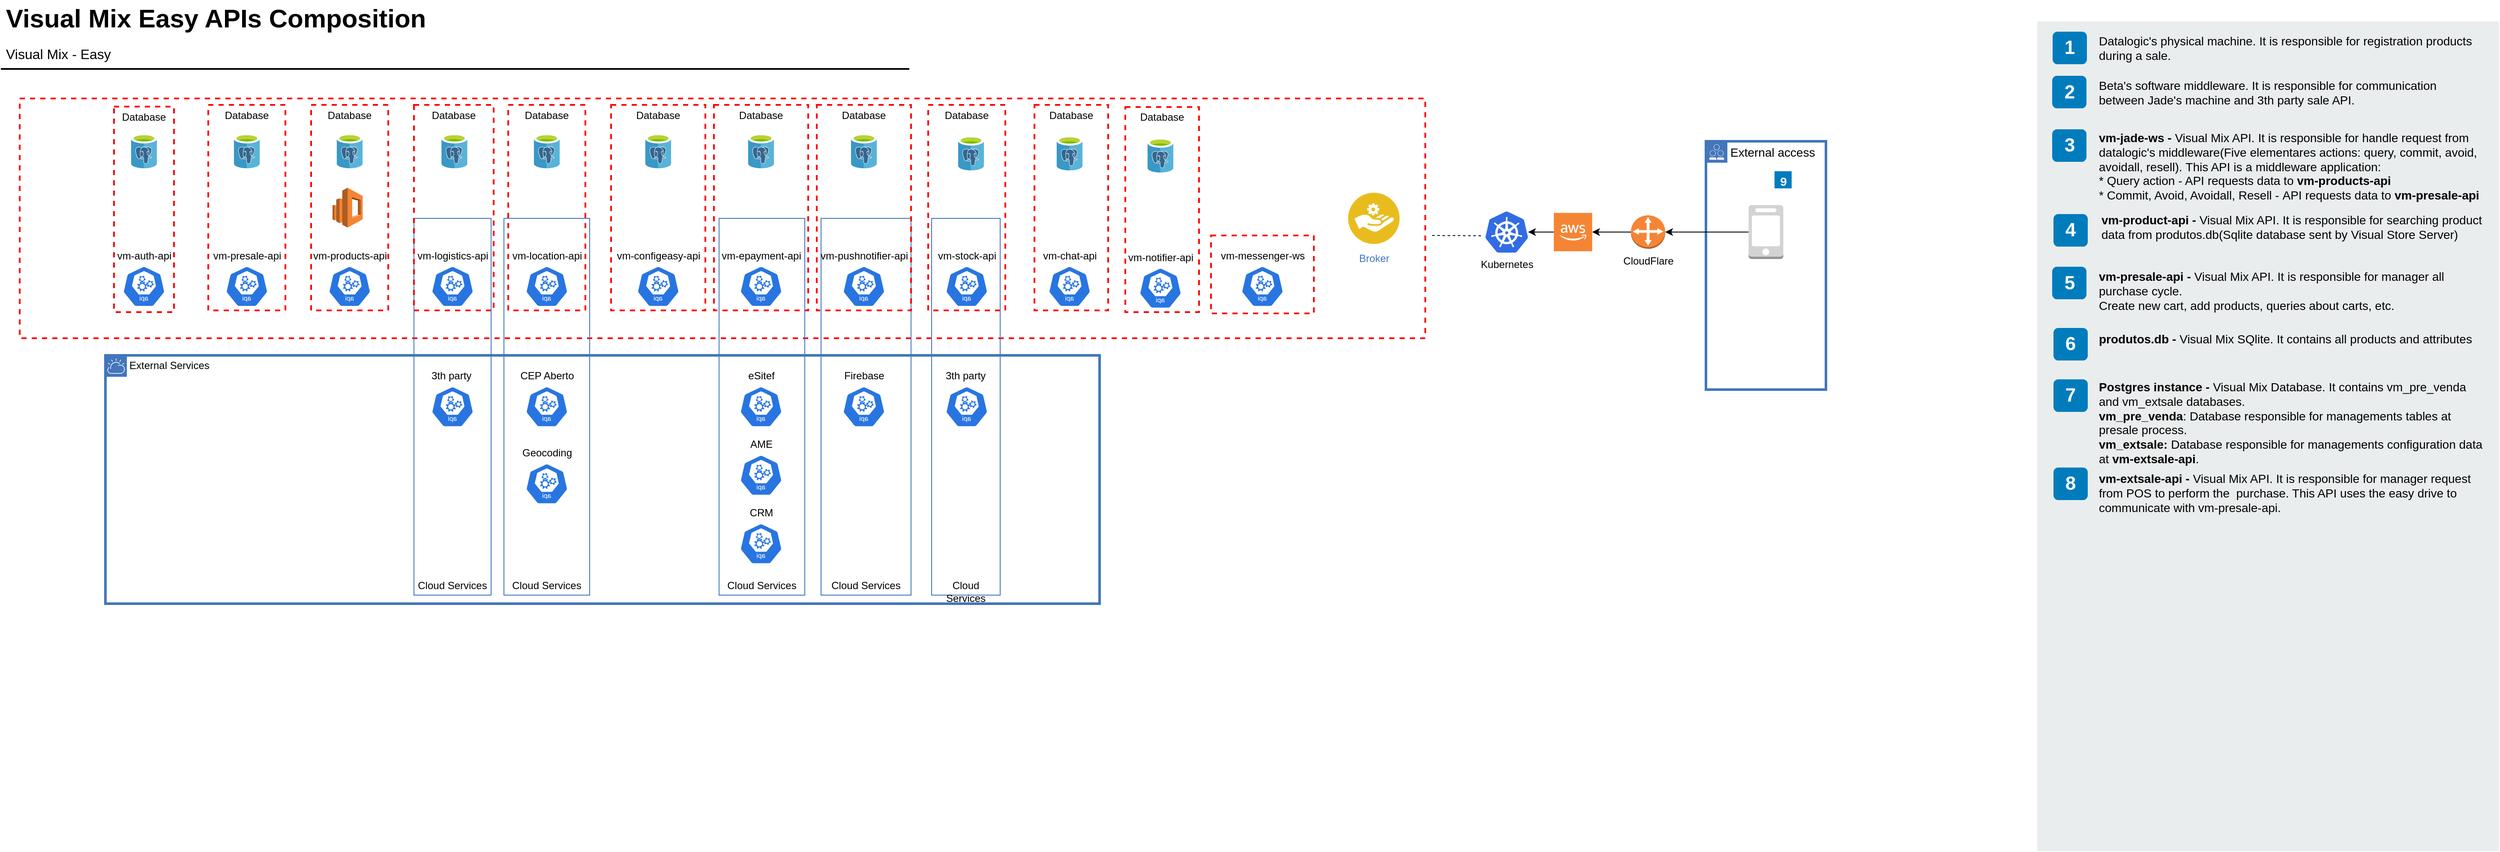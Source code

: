 <mxfile version="13.6.2" type="github">
  <diagram id="Ht1M8jgEwFfnCIfOTk4-" name="Page-1">
    <mxGraphModel dx="946" dy="639" grid="1" gridSize="10" guides="1" tooltips="1" connect="1" arrows="1" fold="1" page="1" pageScale="1" pageWidth="1169" pageHeight="827" background="none" math="0" shadow="0">
      <root>
        <mxCell id="0" />
        <mxCell id="1" parent="0" />
        <mxCell id="9gZsiQix6CurxSerb5Fo-36" value="" style="fontStyle=0;verticalAlign=top;align=center;spacingTop=-2;fillColor=none;rounded=0;whiteSpace=wrap;html=1;strokeColor=#FF0000;strokeWidth=2;dashed=1;container=0;collapsible=0;expand=0;recursiveResize=0;" parent="1" vertex="1">
          <mxGeometry x="30" y="180" width="1640" height="280" as="geometry" />
        </mxCell>
        <mxCell id="9gZsiQix6CurxSerb5Fo-59" value="Database" style="fontStyle=0;verticalAlign=top;align=center;spacingTop=-2;fillColor=none;rounded=0;whiteSpace=wrap;html=1;strokeColor=#FF0000;strokeWidth=2;dashed=1;container=1;collapsible=0;expand=0;recursiveResize=0;" parent="1" vertex="1">
          <mxGeometry x="1214" y="187.5" width="86" height="240" as="geometry" />
        </mxCell>
        <mxCell id="9gZsiQix6CurxSerb5Fo-127" value="" style="aspect=fixed;html=1;points=[];align=center;image;fontSize=12;image=img/lib/mscae/Azure_Database_for_PostgreSQL_servers.svg;" parent="9gZsiQix6CurxSerb5Fo-59" vertex="1">
          <mxGeometry x="25.8" y="36.5" width="30.4" height="40" as="geometry" />
        </mxCell>
        <mxCell id="9gZsiQix6CurxSerb5Fo-75" value="External Services" style="shape=mxgraph.ibm.box;prType=cloud;fontStyle=0;verticalAlign=top;align=left;spacingLeft=32;spacingTop=4;fillColor=none;rounded=0;whiteSpace=wrap;html=1;strokeColor=#4376BB;strokeWidth=3;dashed=0;container=1;spacing=-4;collapsible=0;expand=0;recursiveResize=0;" parent="1" vertex="1">
          <mxGeometry x="130" y="480" width="1160" height="290" as="geometry" />
        </mxCell>
        <mxCell id="9gZsiQix6CurxSerb5Fo-78" value="3th party&amp;nbsp;&lt;br&gt;&lt;br&gt;&lt;br&gt;&lt;br&gt;&lt;br&gt;&lt;br&gt;" style="html=1;dashed=0;whitespace=wrap;fillColor=#2875E2;strokeColor=#ffffff;points=[[0.005,0.63,0],[0.1,0.2,0],[0.9,0.2,0],[0.5,0,0],[0.995,0.63,0],[0.72,0.99,0],[0.5,1,0],[0.28,0.99,0]];shape=mxgraph.kubernetes.icon;prIcon=api;flipH=1;flipV=0;" parent="9gZsiQix6CurxSerb5Fo-75" vertex="1">
          <mxGeometry x="380" y="30" width="50" height="60" as="geometry" />
        </mxCell>
        <mxCell id="9gZsiQix6CurxSerb5Fo-79" value="eSitef&lt;br&gt;&lt;br&gt;&lt;br&gt;&lt;br&gt;&lt;br&gt;&lt;br&gt;" style="html=1;dashed=0;whitespace=wrap;fillColor=#2875E2;strokeColor=#ffffff;points=[[0.005,0.63,0],[0.1,0.2,0],[0.9,0.2,0],[0.5,0,0],[0.995,0.63,0],[0.72,0.99,0],[0.5,1,0],[0.28,0.99,0]];shape=mxgraph.kubernetes.icon;prIcon=api;flipH=1;flipV=0;" parent="9gZsiQix6CurxSerb5Fo-75" vertex="1">
          <mxGeometry x="740" y="30" width="50" height="60" as="geometry" />
        </mxCell>
        <mxCell id="9gZsiQix6CurxSerb5Fo-81" value="AME&lt;br&gt;&lt;br&gt;&lt;br&gt;&lt;br&gt;&lt;br&gt;&lt;br&gt;" style="html=1;dashed=0;whitespace=wrap;fillColor=#2875E2;strokeColor=#ffffff;points=[[0.005,0.63,0],[0.1,0.2,0],[0.9,0.2,0],[0.5,0,0],[0.995,0.63,0],[0.72,0.99,0],[0.5,1,0],[0.28,0.99,0]];shape=mxgraph.kubernetes.icon;prIcon=api;flipH=1;flipV=0;" parent="9gZsiQix6CurxSerb5Fo-75" vertex="1">
          <mxGeometry x="740" y="110" width="50" height="60" as="geometry" />
        </mxCell>
        <mxCell id="9gZsiQix6CurxSerb5Fo-82" value="CRM&lt;br&gt;&lt;br&gt;&lt;br&gt;&lt;br&gt;&lt;br&gt;&lt;br&gt;" style="html=1;dashed=0;whitespace=wrap;fillColor=#2875E2;strokeColor=#ffffff;points=[[0.005,0.63,0],[0.1,0.2,0],[0.9,0.2,0],[0.5,0,0],[0.995,0.63,0],[0.72,0.99,0],[0.5,1,0],[0.28,0.99,0]];shape=mxgraph.kubernetes.icon;prIcon=api;flipH=1;flipV=0;" parent="9gZsiQix6CurxSerb5Fo-75" vertex="1">
          <mxGeometry x="740" y="190" width="50" height="60" as="geometry" />
        </mxCell>
        <mxCell id="9gZsiQix6CurxSerb5Fo-83" value="Firebase&lt;br&gt;&lt;br&gt;&lt;br&gt;&lt;br&gt;&lt;br&gt;&lt;br&gt;" style="html=1;dashed=0;whitespace=wrap;fillColor=#2875E2;strokeColor=#ffffff;points=[[0.005,0.63,0],[0.1,0.2,0],[0.9,0.2,0],[0.5,0,0],[0.995,0.63,0],[0.72,0.99,0],[0.5,1,0],[0.28,0.99,0]];shape=mxgraph.kubernetes.icon;prIcon=api;flipH=1;flipV=0;" parent="9gZsiQix6CurxSerb5Fo-75" vertex="1">
          <mxGeometry x="860" y="30" width="50" height="60" as="geometry" />
        </mxCell>
        <mxCell id="9gZsiQix6CurxSerb5Fo-84" value="3th party&amp;nbsp;&lt;br&gt;&lt;br&gt;&lt;br&gt;&lt;br&gt;&lt;br&gt;&lt;br&gt;" style="html=1;dashed=0;whitespace=wrap;fillColor=#2875E2;strokeColor=#ffffff;points=[[0.005,0.63,0],[0.1,0.2,0],[0.9,0.2,0],[0.5,0,0],[0.995,0.63,0],[0.72,0.99,0],[0.5,1,0],[0.28,0.99,0]];shape=mxgraph.kubernetes.icon;prIcon=api;flipH=1;flipV=0;" parent="9gZsiQix6CurxSerb5Fo-75" vertex="1">
          <mxGeometry x="980" y="30" width="50" height="60" as="geometry" />
        </mxCell>
        <mxCell id="9gZsiQix6CurxSerb5Fo-73" value="&lt;br&gt;&lt;br&gt;&lt;br&gt;&lt;br&gt;&lt;br&gt;&lt;br&gt;&lt;br&gt;&lt;br&gt;&lt;br&gt;&lt;br&gt;&lt;br&gt;&lt;br&gt;&lt;br&gt;&lt;br&gt;&lt;br&gt;&lt;br&gt;&lt;br&gt;&lt;br&gt;&lt;br&gt;&lt;br&gt;&lt;br&gt;&lt;br&gt;&lt;br&gt;&lt;br&gt;&lt;br&gt;&lt;br&gt;&lt;br&gt;&lt;br&gt;&lt;br&gt;Cloud Services" style="fontStyle=0;verticalAlign=top;align=center;spacingTop=-2;fillColor=none;rounded=0;whiteSpace=wrap;html=1;strokeColor=#4376BB;strokeWidth=1;dashed=0;container=1;collapsible=0;expand=0;recursiveResize=0;direction=east;" parent="1" vertex="1">
          <mxGeometry x="1094" y="320" width="80" height="440" as="geometry" />
        </mxCell>
        <mxCell id="9gZsiQix6CurxSerb5Fo-72" value="&lt;br&gt;&lt;br&gt;&lt;br&gt;&lt;br&gt;&lt;br&gt;&lt;br&gt;&lt;br&gt;&lt;br&gt;&lt;br&gt;&lt;br&gt;&lt;br&gt;&lt;br&gt;&lt;br&gt;&lt;br&gt;&lt;br&gt;&lt;br&gt;&lt;br&gt;&lt;br&gt;&lt;br&gt;&lt;br&gt;&lt;br&gt;&lt;br&gt;&lt;br&gt;&lt;br&gt;&lt;br&gt;&lt;br&gt;&lt;br&gt;&lt;br&gt;&lt;br&gt;Cloud Services" style="fontStyle=0;verticalAlign=top;align=center;spacingTop=-2;fillColor=none;rounded=0;whiteSpace=wrap;html=1;strokeColor=#4376BB;strokeWidth=1;dashed=0;container=1;collapsible=0;expand=0;recursiveResize=0;direction=east;" parent="1" vertex="1">
          <mxGeometry x="965" y="320" width="105" height="440" as="geometry" />
        </mxCell>
        <mxCell id="9gZsiQix6CurxSerb5Fo-71" value="&lt;br&gt;&lt;br&gt;&lt;br&gt;&lt;br&gt;&lt;br&gt;&lt;br&gt;&lt;br&gt;&lt;br&gt;&lt;br&gt;&lt;br&gt;&lt;br&gt;&lt;br&gt;&lt;br&gt;&lt;br&gt;&lt;br&gt;&lt;br&gt;&lt;br&gt;&lt;br&gt;&lt;br&gt;&lt;br&gt;&lt;br&gt;&lt;br&gt;&lt;br&gt;&lt;br&gt;&lt;br&gt;&lt;br&gt;&lt;br&gt;&lt;br&gt;&lt;br&gt;Cloud Services" style="fontStyle=0;verticalAlign=top;align=center;spacingTop=-2;fillColor=none;rounded=0;whiteSpace=wrap;html=1;strokeColor=#4376BB;strokeWidth=1;dashed=0;container=1;collapsible=0;expand=0;recursiveResize=0;direction=east;" parent="1" vertex="1">
          <mxGeometry x="846" y="320" width="100" height="440" as="geometry" />
        </mxCell>
        <mxCell id="9gZsiQix6CurxSerb5Fo-74" value="&lt;br&gt;&lt;br&gt;&lt;br&gt;&lt;br&gt;&lt;br&gt;&lt;br&gt;&lt;br&gt;&lt;br&gt;&lt;br&gt;&lt;br&gt;&lt;br&gt;&lt;br&gt;&lt;br&gt;&lt;br&gt;&lt;br&gt;&lt;br&gt;&lt;br&gt;&lt;br&gt;&lt;br&gt;&lt;br&gt;&lt;br&gt;&lt;br&gt;&lt;br&gt;&lt;br&gt;&lt;br&gt;&lt;br&gt;&lt;br&gt;&lt;br&gt;&lt;br&gt;Cloud Services" style="fontStyle=0;verticalAlign=top;align=center;spacingTop=-2;fillColor=none;rounded=0;whiteSpace=wrap;html=1;strokeColor=#4376BB;strokeWidth=1;dashed=0;container=1;collapsible=0;expand=0;recursiveResize=0;direction=east;" parent="1" vertex="1">
          <mxGeometry x="490" y="320" width="90" height="440" as="geometry" />
        </mxCell>
        <mxCell id="9gZsiQix6CurxSerb5Fo-70" value="&lt;br&gt;&lt;br&gt;&lt;br&gt;&lt;br&gt;&lt;br&gt;&lt;br&gt;&lt;br&gt;&lt;br&gt;&lt;br&gt;&lt;br&gt;&lt;br&gt;&lt;br&gt;&lt;br&gt;&lt;br&gt;&lt;br&gt;&lt;br&gt;&lt;br&gt;&lt;br&gt;&lt;br&gt;&lt;br&gt;&lt;br&gt;&lt;br&gt;&lt;br&gt;&lt;br&gt;&lt;br&gt;&lt;br&gt;&lt;br&gt;&lt;br&gt;&lt;br&gt;Cloud Services" style="fontStyle=0;verticalAlign=top;align=center;spacingTop=-2;fillColor=none;rounded=0;whiteSpace=wrap;html=1;strokeColor=#4376BB;strokeWidth=1;dashed=0;container=1;collapsible=0;expand=0;recursiveResize=0;direction=east;" parent="1" vertex="1">
          <mxGeometry x="595" y="320" width="100" height="440" as="geometry" />
        </mxCell>
        <mxCell id="9gZsiQix6CurxSerb5Fo-76" value="CEP Aberto&lt;br&gt;&lt;br&gt;&lt;br&gt;&lt;br&gt;&lt;br&gt;&lt;br&gt;" style="html=1;dashed=0;whitespace=wrap;fillColor=#2875E2;strokeColor=#ffffff;points=[[0.005,0.63,0],[0.1,0.2,0],[0.9,0.2,0],[0.5,0,0],[0.995,0.63,0],[0.72,0.99,0],[0.5,1,0],[0.28,0.99,0]];shape=mxgraph.kubernetes.icon;prIcon=api;flipH=1;flipV=0;" parent="9gZsiQix6CurxSerb5Fo-70" vertex="1">
          <mxGeometry x="25" y="190" width="50" height="60" as="geometry" />
        </mxCell>
        <mxCell id="9gZsiQix6CurxSerb5Fo-77" value="Geocoding&lt;br&gt;&lt;br&gt;&lt;br&gt;&lt;br&gt;&lt;br&gt;&lt;br&gt;" style="html=1;dashed=0;whitespace=wrap;fillColor=#2875E2;strokeColor=#ffffff;points=[[0.005,0.63,0],[0.1,0.2,0],[0.9,0.2,0],[0.5,0,0],[0.995,0.63,0],[0.72,0.99,0],[0.5,1,0],[0.28,0.99,0]];shape=mxgraph.kubernetes.icon;prIcon=api;flipH=1;flipV=0;" parent="9gZsiQix6CurxSerb5Fo-70" vertex="1">
          <mxGeometry x="25" y="280" width="50" height="60" as="geometry" />
        </mxCell>
        <mxCell id="9gZsiQix6CurxSerb5Fo-58" value="Database" style="fontStyle=0;verticalAlign=top;align=center;spacingTop=-2;fillColor=none;rounded=0;whiteSpace=wrap;html=1;strokeColor=#FF0000;strokeWidth=2;dashed=1;container=1;collapsible=0;expand=0;recursiveResize=0;" parent="1" vertex="1">
          <mxGeometry x="1090" y="187.5" width="90" height="240" as="geometry" />
        </mxCell>
        <mxCell id="9gZsiQix6CurxSerb5Fo-126" value="" style="aspect=fixed;html=1;points=[];align=center;image;fontSize=12;image=img/lib/mscae/Azure_Database_for_PostgreSQL_servers.svg;" parent="9gZsiQix6CurxSerb5Fo-58" vertex="1">
          <mxGeometry x="34.8" y="36.5" width="30.4" height="40" as="geometry" />
        </mxCell>
        <mxCell id="9gZsiQix6CurxSerb5Fo-57" value="Database" style="fontStyle=0;verticalAlign=top;align=center;spacingTop=-2;fillColor=none;rounded=0;whiteSpace=wrap;html=1;strokeColor=#FF0000;strokeWidth=2;dashed=1;container=1;collapsible=0;expand=0;recursiveResize=0;" parent="1" vertex="1">
          <mxGeometry x="960" y="187.5" width="110" height="240" as="geometry" />
        </mxCell>
        <mxCell id="9gZsiQix6CurxSerb5Fo-125" value="" style="aspect=fixed;html=1;points=[];align=center;image;fontSize=12;image=img/lib/mscae/Azure_Database_for_PostgreSQL_servers.svg;" parent="9gZsiQix6CurxSerb5Fo-57" vertex="1">
          <mxGeometry x="39.8" y="34" width="30.4" height="40" as="geometry" />
        </mxCell>
        <mxCell id="9gZsiQix6CurxSerb5Fo-56" value="Database" style="fontStyle=0;verticalAlign=top;align=center;spacingTop=-2;fillColor=none;rounded=0;whiteSpace=wrap;html=1;strokeColor=#FF0000;strokeWidth=2;dashed=1;container=1;collapsible=0;expand=0;recursiveResize=0;" parent="1" vertex="1">
          <mxGeometry x="840" y="187.5" width="110" height="240" as="geometry" />
        </mxCell>
        <mxCell id="9gZsiQix6CurxSerb5Fo-124" value="" style="aspect=fixed;html=1;points=[];align=center;image;fontSize=12;image=img/lib/mscae/Azure_Database_for_PostgreSQL_servers.svg;" parent="9gZsiQix6CurxSerb5Fo-56" vertex="1">
          <mxGeometry x="39.8" y="34" width="30.4" height="40" as="geometry" />
        </mxCell>
        <mxCell id="9gZsiQix6CurxSerb5Fo-55" value="Database" style="fontStyle=0;verticalAlign=top;align=center;spacingTop=-2;fillColor=none;rounded=0;whiteSpace=wrap;html=1;strokeColor=#FF0000;strokeWidth=2;dashed=1;container=1;collapsible=0;expand=0;recursiveResize=0;" parent="1" vertex="1">
          <mxGeometry x="720" y="187.5" width="110" height="240" as="geometry" />
        </mxCell>
        <mxCell id="9gZsiQix6CurxSerb5Fo-123" value="" style="aspect=fixed;html=1;points=[];align=center;image;fontSize=12;image=img/lib/mscae/Azure_Database_for_PostgreSQL_servers.svg;" parent="9gZsiQix6CurxSerb5Fo-55" vertex="1">
          <mxGeometry x="39.8" y="34" width="30.4" height="40" as="geometry" />
        </mxCell>
        <mxCell id="9gZsiQix6CurxSerb5Fo-54" value="Database" style="fontStyle=0;verticalAlign=top;align=center;spacingTop=-2;fillColor=none;rounded=0;whiteSpace=wrap;html=1;strokeColor=#FF0000;strokeWidth=2;dashed=1;container=1;collapsible=0;expand=0;recursiveResize=0;" parent="1" vertex="1">
          <mxGeometry x="600" y="187.5" width="90" height="240" as="geometry" />
        </mxCell>
        <mxCell id="9gZsiQix6CurxSerb5Fo-122" value="" style="aspect=fixed;html=1;points=[];align=center;image;fontSize=12;image=img/lib/mscae/Azure_Database_for_PostgreSQL_servers.svg;" parent="9gZsiQix6CurxSerb5Fo-54" vertex="1">
          <mxGeometry x="29.8" y="34" width="30.4" height="40" as="geometry" />
        </mxCell>
        <mxCell id="9gZsiQix6CurxSerb5Fo-53" value="Database" style="fontStyle=0;verticalAlign=top;align=center;spacingTop=-2;fillColor=none;rounded=0;whiteSpace=wrap;html=1;strokeColor=#FF0000;strokeWidth=2;dashed=1;container=1;collapsible=0;expand=0;recursiveResize=0;" parent="1" vertex="1">
          <mxGeometry x="490" y="187.5" width="93" height="240" as="geometry" />
        </mxCell>
        <mxCell id="9gZsiQix6CurxSerb5Fo-121" value="" style="aspect=fixed;html=1;points=[];align=center;image;fontSize=12;image=img/lib/mscae/Azure_Database_for_PostgreSQL_servers.svg;" parent="9gZsiQix6CurxSerb5Fo-53" vertex="1">
          <mxGeometry x="32.0" y="34" width="30.4" height="40" as="geometry" />
        </mxCell>
        <mxCell id="9gZsiQix6CurxSerb5Fo-52" value="Database" style="fontStyle=0;verticalAlign=top;align=center;spacingTop=-2;fillColor=none;rounded=0;whiteSpace=wrap;html=1;strokeColor=#FF0000;strokeWidth=2;dashed=1;container=1;collapsible=0;expand=0;recursiveResize=0;" parent="1" vertex="1">
          <mxGeometry x="370" y="187.5" width="90" height="240" as="geometry" />
        </mxCell>
        <mxCell id="9gZsiQix6CurxSerb5Fo-115" value="" style="outlineConnect=0;dashed=0;verticalLabelPosition=bottom;verticalAlign=top;align=center;html=1;shape=mxgraph.aws3.elasticsearch_service;fillColor=#F58534;gradientColor=none;" parent="9gZsiQix6CurxSerb5Fo-52" vertex="1">
          <mxGeometry x="24.99" y="96.75" width="35.21" height="46.5" as="geometry" />
        </mxCell>
        <mxCell id="9gZsiQix6CurxSerb5Fo-120" value="" style="aspect=fixed;html=1;points=[];align=center;image;fontSize=12;image=img/lib/mscae/Azure_Database_for_PostgreSQL_servers.svg;" parent="9gZsiQix6CurxSerb5Fo-52" vertex="1">
          <mxGeometry x="29.8" y="34" width="30.4" height="40" as="geometry" />
        </mxCell>
        <mxCell id="9gZsiQix6CurxSerb5Fo-51" value="Database" style="fontStyle=0;verticalAlign=top;align=center;spacingTop=-2;fillColor=none;rounded=0;whiteSpace=wrap;html=1;strokeColor=#FF0000;strokeWidth=2;dashed=1;container=1;collapsible=0;expand=0;recursiveResize=0;" parent="1" vertex="1">
          <mxGeometry x="250" y="187.5" width="90" height="240" as="geometry" />
        </mxCell>
        <mxCell id="-QjtrjUzRDEMRZ5MF8oH-47" value="Visual Mix Easy APIs Composition" style="text;html=1;resizable=0;points=[];autosize=1;align=left;verticalAlign=top;spacingTop=-4;fontSize=30;fontStyle=1" parent="1" vertex="1">
          <mxGeometry x="12" y="65.5" width="510" height="40" as="geometry" />
        </mxCell>
        <mxCell id="-QjtrjUzRDEMRZ5MF8oH-48" value="Visual Mix - Easy" style="text;html=1;resizable=0;points=[];autosize=1;align=left;verticalAlign=top;spacingTop=-4;fontSize=16" parent="1" vertex="1">
          <mxGeometry x="12" y="115.5" width="140" height="20" as="geometry" />
        </mxCell>
        <mxCell id="SCVMTBWpLvtzJIhz15lM-1" value="" style="line;strokeWidth=2;html=1;fontSize=14;" parent="1" vertex="1">
          <mxGeometry x="8" y="140.5" width="1060" height="10" as="geometry" />
        </mxCell>
        <mxCell id="J2uJuzHB50UTJ_rWJ9Sv-41" value="External access" style="shape=mxgraph.ibm.box;prType=public;fontStyle=0;verticalAlign=top;align=left;spacingLeft=32;spacingTop=4;fillColor=none;rounded=0;whiteSpace=wrap;html=1;strokeColor=#4376BB;strokeWidth=3;dashed=0;container=1;spacing=-4;collapsible=0;expand=0;recursiveResize=0;fontSize=14;" parent="1" vertex="1">
          <mxGeometry x="1997.5" y="230" width="140" height="290" as="geometry" />
        </mxCell>
        <mxCell id="J2uJuzHB50UTJ_rWJ9Sv-43" value="&lt;span style=&quot;font-size: 14px&quot;&gt;9&lt;/span&gt;" style="rounded=1;whiteSpace=wrap;html=1;fillColor=#007CBD;strokeColor=none;fontColor=#FFFFFF;fontStyle=1;fontSize=22;arcSize=0;" parent="J2uJuzHB50UTJ_rWJ9Sv-41" vertex="1">
          <mxGeometry x="80" y="35" width="20" height="20" as="geometry" />
        </mxCell>
        <mxCell id="e6rWz-Rmy9RiweGdKCaX-3" value="" style="outlineConnect=0;dashed=0;verticalLabelPosition=bottom;verticalAlign=top;align=center;html=1;shape=mxgraph.aws3.mobile_client;fillColor=#D2D3D3;gradientColor=none;" vertex="1" parent="J2uJuzHB50UTJ_rWJ9Sv-41">
          <mxGeometry x="49.75" y="74.5" width="40.5" height="63" as="geometry" />
        </mxCell>
        <mxCell id="9gZsiQix6CurxSerb5Fo-18" value="" style="rounded=0;whiteSpace=wrap;html=1;fillColor=#EAEDED;fontSize=22;fontColor=#FFFFFF;strokeColor=none;labelBackgroundColor=none;" parent="1" vertex="1">
          <mxGeometry x="2384" y="90" width="539" height="969" as="geometry" />
        </mxCell>
        <mxCell id="9gZsiQix6CurxSerb5Fo-19" value="1" style="rounded=1;whiteSpace=wrap;html=1;fillColor=#007CBD;strokeColor=none;fontColor=#FFFFFF;fontStyle=1;fontSize=22;labelBackgroundColor=none;" parent="1" vertex="1">
          <mxGeometry x="2402" y="102" width="40" height="38" as="geometry" />
        </mxCell>
        <mxCell id="9gZsiQix6CurxSerb5Fo-20" value="2" style="rounded=1;whiteSpace=wrap;html=1;fillColor=#007CBD;strokeColor=none;fontColor=#FFFFFF;fontStyle=1;fontSize=22;labelBackgroundColor=none;" parent="1" vertex="1">
          <mxGeometry x="2401.5" y="153.5" width="40" height="38" as="geometry" />
        </mxCell>
        <mxCell id="9gZsiQix6CurxSerb5Fo-21" value="3" style="rounded=1;whiteSpace=wrap;html=1;fillColor=#007CBD;strokeColor=none;fontColor=#FFFFFF;fontStyle=1;fontSize=22;labelBackgroundColor=none;" parent="1" vertex="1">
          <mxGeometry x="2401.5" y="216" width="40" height="38" as="geometry" />
        </mxCell>
        <mxCell id="9gZsiQix6CurxSerb5Fo-22" value="4" style="rounded=1;whiteSpace=wrap;html=1;fillColor=#007CBD;strokeColor=none;fontColor=#FFFFFF;fontStyle=1;fontSize=22;labelBackgroundColor=none;" parent="1" vertex="1">
          <mxGeometry x="2403" y="315" width="40" height="38" as="geometry" />
        </mxCell>
        <mxCell id="9gZsiQix6CurxSerb5Fo-23" value="5" style="rounded=1;whiteSpace=wrap;html=1;fillColor=#007CBD;strokeColor=none;fontColor=#FFFFFF;fontStyle=1;fontSize=22;labelBackgroundColor=none;" parent="1" vertex="1">
          <mxGeometry x="2401.5" y="376.5" width="40" height="38" as="geometry" />
        </mxCell>
        <mxCell id="9gZsiQix6CurxSerb5Fo-24" value="6" style="rounded=1;whiteSpace=wrap;html=1;fillColor=#007CBD;strokeColor=none;fontColor=#FFFFFF;fontStyle=1;fontSize=22;labelBackgroundColor=none;" parent="1" vertex="1">
          <mxGeometry x="2403" y="448" width="40" height="38" as="geometry" />
        </mxCell>
        <mxCell id="9gZsiQix6CurxSerb5Fo-25" value="7" style="rounded=1;whiteSpace=wrap;html=1;fillColor=#007CBD;strokeColor=none;fontColor=#FFFFFF;fontStyle=1;fontSize=22;labelBackgroundColor=none;" parent="1" vertex="1">
          <mxGeometry x="2403" y="508" width="40" height="38" as="geometry" />
        </mxCell>
        <mxCell id="9gZsiQix6CurxSerb5Fo-26" value="8" style="rounded=1;whiteSpace=wrap;html=1;fillColor=#007CBD;strokeColor=none;fontColor=#FFFFFF;fontStyle=1;fontSize=22;labelBackgroundColor=none;" parent="1" vertex="1">
          <mxGeometry x="2403" y="611" width="40" height="38" as="geometry" />
        </mxCell>
        <mxCell id="9gZsiQix6CurxSerb5Fo-27" value="&lt;span&gt;Datalogic&#39;s physical&amp;nbsp;machine. It is responsible&amp;nbsp;for&amp;nbsp;registration products during a sale.&amp;nbsp;&lt;br&gt;&lt;br&gt;&lt;/span&gt;" style="text;html=1;align=left;verticalAlign=top;spacingTop=-4;fontSize=14;labelBackgroundColor=none;whiteSpace=wrap;" parent="1" vertex="1">
          <mxGeometry x="2453.5" y="101.5" width="449" height="46.5" as="geometry" />
        </mxCell>
        <mxCell id="9gZsiQix6CurxSerb5Fo-28" value="Beta&#39;s software middleware. It is responsible for communication between Jade&#39;s machine and 3th party sale API." style="text;html=1;align=left;verticalAlign=top;spacingTop=-4;fontSize=14;labelBackgroundColor=none;whiteSpace=wrap;" parent="1" vertex="1">
          <mxGeometry x="2453.5" y="154" width="450" height="43.5" as="geometry" />
        </mxCell>
        <mxCell id="9gZsiQix6CurxSerb5Fo-29" value="&lt;b&gt;vm-jade-ws -&amp;nbsp;&lt;/b&gt;Visual Mix API. It is responsible for handle request from datalogic&#39;s middleware(Five elementares actions: query, commit, avoid, avoidall, resell).&amp;nbsp;This API is a middleware application: &lt;br&gt;* Query action - API requests data to &lt;b&gt;vm-products-api&lt;br&gt;&lt;/b&gt;* Commit, Avoid, Avoidall, Resell -&amp;nbsp;API requests data to&amp;nbsp;&lt;b&gt;vm-presale-api&lt;/b&gt;" style="text;html=1;align=left;verticalAlign=top;spacingTop=-4;fontSize=14;labelBackgroundColor=none;whiteSpace=wrap;" parent="1" vertex="1">
          <mxGeometry x="2453.5" y="214.5" width="450" height="117" as="geometry" />
        </mxCell>
        <mxCell id="9gZsiQix6CurxSerb5Fo-30" value="&lt;span&gt;&lt;b&gt;vm-product-api&amp;nbsp;&lt;/b&gt;&lt;/span&gt;&lt;b&gt;-&amp;nbsp;&lt;/b&gt;Visual Mix API. It is responsible for searching product data from produtos.db(Sqlite database sent by Visual Store Server)" style="text;html=1;align=left;verticalAlign=top;spacingTop=-4;fontSize=14;labelBackgroundColor=none;whiteSpace=wrap;" parent="1" vertex="1">
          <mxGeometry x="2457" y="310.5" width="450" height="49.5" as="geometry" />
        </mxCell>
        <mxCell id="9gZsiQix6CurxSerb5Fo-31" value="&lt;b&gt;vm-presale-api&amp;nbsp;&lt;/b&gt;&lt;b&gt;-&amp;nbsp;&lt;/b&gt;Visual Mix API. It is responsible for manager all purchase cycle. &lt;br&gt;Create new cart, add products, queries about carts, etc." style="text;html=1;align=left;verticalAlign=top;spacingTop=-4;fontSize=14;labelBackgroundColor=none;whiteSpace=wrap;" parent="1" vertex="1">
          <mxGeometry x="2453.5" y="376.5" width="449" height="62.5" as="geometry" />
        </mxCell>
        <mxCell id="9gZsiQix6CurxSerb5Fo-32" value="&lt;b&gt;produtos.db&amp;nbsp;&lt;/b&gt;&lt;b&gt;-&amp;nbsp;&lt;/b&gt;Visual Mix&amp;nbsp;SQlite.&amp;nbsp;It contains all products and attributes&amp;nbsp;&lt;br&gt;" style="text;html=1;align=left;verticalAlign=top;spacingTop=-4;fontSize=14;labelBackgroundColor=none;whiteSpace=wrap;" parent="1" vertex="1">
          <mxGeometry x="2453.5" y="449.5" width="450" height="28.5" as="geometry" />
        </mxCell>
        <mxCell id="9gZsiQix6CurxSerb5Fo-33" value="&lt;b&gt;vm-extsale-api&amp;nbsp;&lt;/b&gt;&lt;b&gt;-&amp;nbsp;&lt;/b&gt;Visual Mix API. It is responsible for manager request from POS to perform the &amp;nbsp;purchase. This API uses the easy drive to communicate with vm-presale-api." style="text;html=1;align=left;verticalAlign=top;spacingTop=-4;fontSize=14;labelBackgroundColor=none;whiteSpace=wrap;" parent="1" vertex="1">
          <mxGeometry x="2453.5" y="612.5" width="449" height="55.5" as="geometry" />
        </mxCell>
        <mxCell id="9gZsiQix6CurxSerb5Fo-34" value="&lt;b&gt;Postgres instance&amp;nbsp;&lt;/b&gt;&lt;b&gt;-&amp;nbsp;&lt;/b&gt;Visual Mix&amp;nbsp;Database.&amp;nbsp;It contains vm_pre_venda and vm_extsale databases.&lt;br&gt;&lt;b&gt;vm_pre_venda&lt;/b&gt;: Database responsible for managements tables at presale process.&lt;br&gt;&lt;b&gt;vm_extsale:&amp;nbsp;&lt;/b&gt;Database responsible for managements configuration data at &lt;b&gt;vm-extsale-api&lt;/b&gt;.&lt;b&gt;&lt;br&gt;&amp;nbsp;&lt;/b&gt;" style="text;html=1;align=left;verticalAlign=top;spacingTop=-4;fontSize=14;labelBackgroundColor=none;whiteSpace=wrap;" parent="1" vertex="1">
          <mxGeometry x="2453.5" y="505.75" width="450" height="105.25" as="geometry" />
        </mxCell>
        <mxCell id="9gZsiQix6CurxSerb5Fo-50" value="Database" style="fontStyle=0;verticalAlign=top;align=center;spacingTop=-2;fillColor=none;rounded=0;whiteSpace=wrap;html=1;strokeColor=#FF0000;strokeWidth=2;dashed=1;container=1;collapsible=0;expand=0;recursiveResize=0;" parent="1" vertex="1">
          <mxGeometry x="140" y="189.5" width="70" height="240" as="geometry" />
        </mxCell>
        <mxCell id="9gZsiQix6CurxSerb5Fo-116" value="" style="aspect=fixed;html=1;points=[];align=center;image;fontSize=12;image=img/lib/mscae/Azure_Database_for_PostgreSQL_servers.svg;" parent="9gZsiQix6CurxSerb5Fo-50" vertex="1">
          <mxGeometry x="19.8" y="32" width="30.4" height="40" as="geometry" />
        </mxCell>
        <mxCell id="9gZsiQix6CurxSerb5Fo-38" value="vm-presale-api&lt;br&gt;&lt;br&gt;&lt;br&gt;&lt;br&gt;&lt;br&gt;&lt;br&gt;" style="html=1;dashed=0;whitespace=wrap;fillColor=#2875E2;strokeColor=#ffffff;points=[[0.005,0.63,0],[0.1,0.2,0],[0.9,0.2,0],[0.5,0,0],[0.995,0.63,0],[0.72,0.99,0],[0.5,1,0],[0.28,0.99,0]];shape=mxgraph.kubernetes.icon;prIcon=api;flipH=1;flipV=0;" parent="1" vertex="1">
          <mxGeometry x="270" y="369.5" width="50" height="60" as="geometry" />
        </mxCell>
        <mxCell id="9gZsiQix6CurxSerb5Fo-39" value="vm-products-api&lt;br&gt;&lt;br&gt;&lt;br&gt;&lt;br&gt;&lt;br&gt;&lt;br&gt;" style="html=1;dashed=0;whitespace=wrap;fillColor=#2875E2;strokeColor=#ffffff;points=[[0.005,0.63,0],[0.1,0.2,0],[0.9,0.2,0],[0.5,0,0],[0.995,0.63,0],[0.72,0.99,0],[0.5,1,0],[0.28,0.99,0]];shape=mxgraph.kubernetes.icon;prIcon=api;flipH=1;flipV=0;" parent="1" vertex="1">
          <mxGeometry x="390" y="369.5" width="50" height="60" as="geometry" />
        </mxCell>
        <mxCell id="9gZsiQix6CurxSerb5Fo-40" value="vm-logistics-api&lt;br&gt;&lt;br&gt;&lt;br&gt;&lt;br&gt;&lt;br&gt;&lt;br&gt;" style="html=1;dashed=0;whitespace=wrap;fillColor=#2875E2;strokeColor=#ffffff;points=[[0.005,0.63,0],[0.1,0.2,0],[0.9,0.2,0],[0.5,0,0],[0.995,0.63,0],[0.72,0.99,0],[0.5,1,0],[0.28,0.99,0]];shape=mxgraph.kubernetes.icon;prIcon=api;flipH=1;flipV=0;" parent="1" vertex="1">
          <mxGeometry x="510" y="369.5" width="50" height="60" as="geometry" />
        </mxCell>
        <mxCell id="9gZsiQix6CurxSerb5Fo-41" value="vm-location-api&lt;br&gt;&lt;br&gt;&lt;br&gt;&lt;br&gt;&lt;br&gt;&lt;br&gt;" style="html=1;dashed=0;whitespace=wrap;fillColor=#2875E2;strokeColor=#ffffff;points=[[0.005,0.63,0],[0.1,0.2,0],[0.9,0.2,0],[0.5,0,0],[0.995,0.63,0],[0.72,0.99,0],[0.5,1,0],[0.28,0.99,0]];shape=mxgraph.kubernetes.icon;prIcon=api;flipH=1;flipV=0;" parent="1" vertex="1">
          <mxGeometry x="620" y="369.5" width="50" height="60" as="geometry" />
        </mxCell>
        <mxCell id="9gZsiQix6CurxSerb5Fo-42" value="vm-configeasy-api&lt;br&gt;&lt;br&gt;&lt;br&gt;&lt;br&gt;&lt;br&gt;&lt;br&gt;" style="html=1;dashed=0;whitespace=wrap;fillColor=#2875E2;strokeColor=#ffffff;points=[[0.005,0.63,0],[0.1,0.2,0],[0.9,0.2,0],[0.5,0,0],[0.995,0.63,0],[0.72,0.99,0],[0.5,1,0],[0.28,0.99,0]];shape=mxgraph.kubernetes.icon;prIcon=api;flipH=1;flipV=0;" parent="1" vertex="1">
          <mxGeometry x="750" y="369.5" width="50" height="60" as="geometry" />
        </mxCell>
        <mxCell id="9gZsiQix6CurxSerb5Fo-43" value="vm-epayment-api&lt;br&gt;&lt;br&gt;&lt;br&gt;&lt;br&gt;&lt;br&gt;&lt;br&gt;" style="html=1;dashed=0;whitespace=wrap;fillColor=#2875E2;strokeColor=#ffffff;points=[[0.005,0.63,0],[0.1,0.2,0],[0.9,0.2,0],[0.5,0,0],[0.995,0.63,0],[0.72,0.99,0],[0.5,1,0],[0.28,0.99,0]];shape=mxgraph.kubernetes.icon;prIcon=api;flipH=1;flipV=0;" parent="1" vertex="1">
          <mxGeometry x="870" y="369.5" width="50" height="60" as="geometry" />
        </mxCell>
        <mxCell id="9gZsiQix6CurxSerb5Fo-44" value="vm-pushnotifier-api&lt;br&gt;&lt;br&gt;&lt;br&gt;&lt;br&gt;&lt;br&gt;&lt;br&gt;" style="html=1;dashed=0;whitespace=wrap;fillColor=#2875E2;strokeColor=#ffffff;points=[[0.005,0.63,0],[0.1,0.2,0],[0.9,0.2,0],[0.5,0,0],[0.995,0.63,0],[0.72,0.99,0],[0.5,1,0],[0.28,0.99,0]];shape=mxgraph.kubernetes.icon;prIcon=api;flipH=1;flipV=0;" parent="1" vertex="1">
          <mxGeometry x="990" y="369.5" width="50" height="60" as="geometry" />
        </mxCell>
        <mxCell id="9gZsiQix6CurxSerb5Fo-46" value="vm-chat-api&lt;br&gt;&lt;br&gt;&lt;br&gt;&lt;br&gt;&lt;br&gt;&lt;br&gt;" style="html=1;dashed=0;whitespace=wrap;fillColor=#2875E2;strokeColor=#ffffff;points=[[0.005,0.63,0],[0.1,0.2,0],[0.9,0.2,0],[0.5,0,0],[0.995,0.63,0],[0.72,0.99,0],[0.5,1,0],[0.28,0.99,0]];shape=mxgraph.kubernetes.icon;prIcon=api;flipH=1;flipV=0;" parent="1" vertex="1">
          <mxGeometry x="1230" y="369.5" width="50" height="60" as="geometry" />
        </mxCell>
        <mxCell id="9gZsiQix6CurxSerb5Fo-49" value="vm-stock-api&lt;br&gt;&lt;br&gt;&lt;br&gt;&lt;br&gt;&lt;br&gt;&lt;br&gt;" style="html=1;dashed=0;whitespace=wrap;fillColor=#2875E2;strokeColor=#ffffff;points=[[0.005,0.63,0],[0.1,0.2,0],[0.9,0.2,0],[0.5,0,0],[0.995,0.63,0],[0.72,0.99,0],[0.5,1,0],[0.28,0.99,0]];shape=mxgraph.kubernetes.icon;prIcon=api;flipH=1;flipV=0;" parent="1" vertex="1">
          <mxGeometry x="1110" y="369.5" width="50" height="60" as="geometry" />
        </mxCell>
        <mxCell id="9gZsiQix6CurxSerb5Fo-37" value="vm-auth-api&lt;br&gt;&lt;br&gt;&lt;br&gt;&lt;br&gt;&lt;br&gt;&lt;br&gt;" style="html=1;dashed=0;whitespace=wrap;fillColor=#2875E2;strokeColor=#ffffff;points=[[0.005,0.63,0],[0.1,0.2,0],[0.9,0.2,0],[0.5,0,0],[0.995,0.63,0],[0.72,0.99,0],[0.5,1,0],[0.28,0.99,0]];shape=mxgraph.kubernetes.icon;prIcon=api;flipH=1;flipV=0;" parent="1" vertex="1">
          <mxGeometry x="150" y="369.5" width="50" height="60" as="geometry" />
        </mxCell>
        <mxCell id="9gZsiQix6CurxSerb5Fo-119" value="" style="aspect=fixed;html=1;points=[];align=center;image;fontSize=12;image=img/lib/mscae/Azure_Database_for_PostgreSQL_servers.svg;" parent="1" vertex="1">
          <mxGeometry x="279.8" y="221.5" width="30.4" height="40" as="geometry" />
        </mxCell>
        <mxCell id="e6rWz-Rmy9RiweGdKCaX-2" value="Broker" style="aspect=fixed;perimeter=ellipsePerimeter;html=1;align=center;shadow=0;dashed=0;fontColor=#4277BB;labelBackgroundColor=#ffffff;fontSize=12;spacingTop=3;image;image=img/lib/ibm/applications/service_broker.svg;" vertex="1" parent="1">
          <mxGeometry x="1580" y="290" width="60" height="60" as="geometry" />
        </mxCell>
        <mxCell id="e6rWz-Rmy9RiweGdKCaX-8" style="edgeStyle=orthogonalEdgeStyle;rounded=0;orthogonalLoop=1;jettySize=auto;html=1;exitX=0;exitY=0.5;exitDx=0;exitDy=0;exitPerimeter=0;" edge="1" parent="1" source="e6rWz-Rmy9RiweGdKCaX-5" target="e6rWz-Rmy9RiweGdKCaX-6">
          <mxGeometry relative="1" as="geometry" />
        </mxCell>
        <mxCell id="e6rWz-Rmy9RiweGdKCaX-5" value="CloudFlare" style="outlineConnect=0;dashed=0;verticalLabelPosition=bottom;verticalAlign=top;align=center;html=1;shape=mxgraph.aws3.customer_gateway;fillColor=#F58536;gradientColor=none;" vertex="1" parent="1">
          <mxGeometry x="1910" y="316.5" width="40" height="39" as="geometry" />
        </mxCell>
        <mxCell id="e6rWz-Rmy9RiweGdKCaX-6" value="" style="outlineConnect=0;dashed=0;verticalLabelPosition=bottom;verticalAlign=top;align=center;html=1;shape=mxgraph.aws3.cloud_2;fillColor=#F58534;gradientColor=none;" vertex="1" parent="1">
          <mxGeometry x="1820" y="313.63" width="44.75" height="44.75" as="geometry" />
        </mxCell>
        <mxCell id="e6rWz-Rmy9RiweGdKCaX-7" style="edgeStyle=orthogonalEdgeStyle;rounded=0;orthogonalLoop=1;jettySize=auto;html=1;exitX=0;exitY=0.5;exitDx=0;exitDy=0;exitPerimeter=0;entryX=1;entryY=0.5;entryDx=0;entryDy=0;entryPerimeter=0;" edge="1" parent="1" source="e6rWz-Rmy9RiweGdKCaX-3" target="e6rWz-Rmy9RiweGdKCaX-5">
          <mxGeometry relative="1" as="geometry" />
        </mxCell>
        <mxCell id="e6rWz-Rmy9RiweGdKCaX-9" value="Kubernetes" style="aspect=fixed;html=1;points=[];align=center;image;fontSize=12;image=img/lib/mscae/Kubernetes.svg;" vertex="1" parent="1">
          <mxGeometry x="1740" y="312" width="50" height="48" as="geometry" />
        </mxCell>
        <mxCell id="e6rWz-Rmy9RiweGdKCaX-10" value="" style="html=1;labelBackgroundColor=#ffffff;endArrow=classic;endFill=1;endSize=6;jettySize=auto;orthogonalLoop=1;strokeWidth=1;fontSize=14;" edge="1" parent="1" source="e6rWz-Rmy9RiweGdKCaX-6" target="e6rWz-Rmy9RiweGdKCaX-9">
          <mxGeometry width="60" height="60" relative="1" as="geometry">
            <mxPoint x="1730" y="390" as="sourcePoint" />
            <mxPoint x="1420" y="500" as="targetPoint" />
          </mxGeometry>
        </mxCell>
        <mxCell id="e6rWz-Rmy9RiweGdKCaX-11" value="" style="html=1;labelBackgroundColor=#ffffff;endArrow=none;endFill=0;jettySize=auto;orthogonalLoop=1;strokeWidth=1;dashed=1;fontSize=14;entryX=-0.073;entryY=0.59;entryDx=0;entryDy=0;entryPerimeter=0;" edge="1" parent="1" target="e6rWz-Rmy9RiweGdKCaX-9">
          <mxGeometry width="60" height="60" relative="1" as="geometry">
            <mxPoint x="1678" y="340" as="sourcePoint" />
            <mxPoint x="1420" y="500" as="targetPoint" />
          </mxGeometry>
        </mxCell>
        <mxCell id="e6rWz-Rmy9RiweGdKCaX-22" value="" style="fontStyle=0;verticalAlign=top;align=center;spacingTop=-2;fillColor=none;rounded=0;whiteSpace=wrap;html=1;strokeColor=#FF0000;strokeWidth=2;dashed=1;container=1;collapsible=0;expand=0;recursiveResize=0;" vertex="1" parent="1">
          <mxGeometry x="1420" y="340" width="120" height="91" as="geometry" />
        </mxCell>
        <mxCell id="e6rWz-Rmy9RiweGdKCaX-24" value="vm-messenger-ws&lt;br&gt;&lt;br&gt;&lt;br&gt;&lt;br&gt;&lt;br&gt;&lt;br&gt;" style="html=1;dashed=0;whitespace=wrap;fillColor=#2875E2;strokeColor=#ffffff;points=[[0.005,0.63,0],[0.1,0.2,0],[0.9,0.2,0],[0.5,0,0],[0.995,0.63,0],[0.72,0.99,0],[0.5,1,0],[0.28,0.99,0]];shape=mxgraph.kubernetes.icon;prIcon=api;flipH=1;flipV=0;" vertex="1" parent="e6rWz-Rmy9RiweGdKCaX-22">
          <mxGeometry x="35" y="29.5" width="50" height="60" as="geometry" />
        </mxCell>
        <mxCell id="e6rWz-Rmy9RiweGdKCaX-21" value="vm-notifier-api&lt;br&gt;&lt;br&gt;&lt;br&gt;&lt;br&gt;&lt;br&gt;&lt;br&gt;" style="html=1;dashed=0;whitespace=wrap;fillColor=#2875E2;strokeColor=#ffffff;points=[[0.005,0.63,0],[0.1,0.2,0],[0.9,0.2,0],[0.5,0,0],[0.995,0.63,0],[0.72,0.99,0],[0.5,1,0],[0.28,0.99,0]];shape=mxgraph.kubernetes.icon;prIcon=api;flipH=1;flipV=0;" vertex="1" parent="1">
          <mxGeometry x="1336" y="371.5" width="50" height="60" as="geometry" />
        </mxCell>
        <mxCell id="e6rWz-Rmy9RiweGdKCaX-19" value="Database" style="fontStyle=0;verticalAlign=top;align=center;spacingTop=-2;fillColor=none;rounded=0;whiteSpace=wrap;html=1;strokeColor=#FF0000;strokeWidth=2;dashed=1;container=1;collapsible=0;expand=0;recursiveResize=0;" vertex="1" parent="1">
          <mxGeometry x="1320" y="190" width="86" height="239.5" as="geometry" />
        </mxCell>
        <mxCell id="e6rWz-Rmy9RiweGdKCaX-20" value="" style="aspect=fixed;html=1;points=[];align=center;image;fontSize=12;image=img/lib/mscae/Azure_Database_for_PostgreSQL_servers.svg;" vertex="1" parent="e6rWz-Rmy9RiweGdKCaX-19">
          <mxGeometry x="25.8" y="36.5" width="30.4" height="40" as="geometry" />
        </mxCell>
      </root>
    </mxGraphModel>
  </diagram>
</mxfile>
